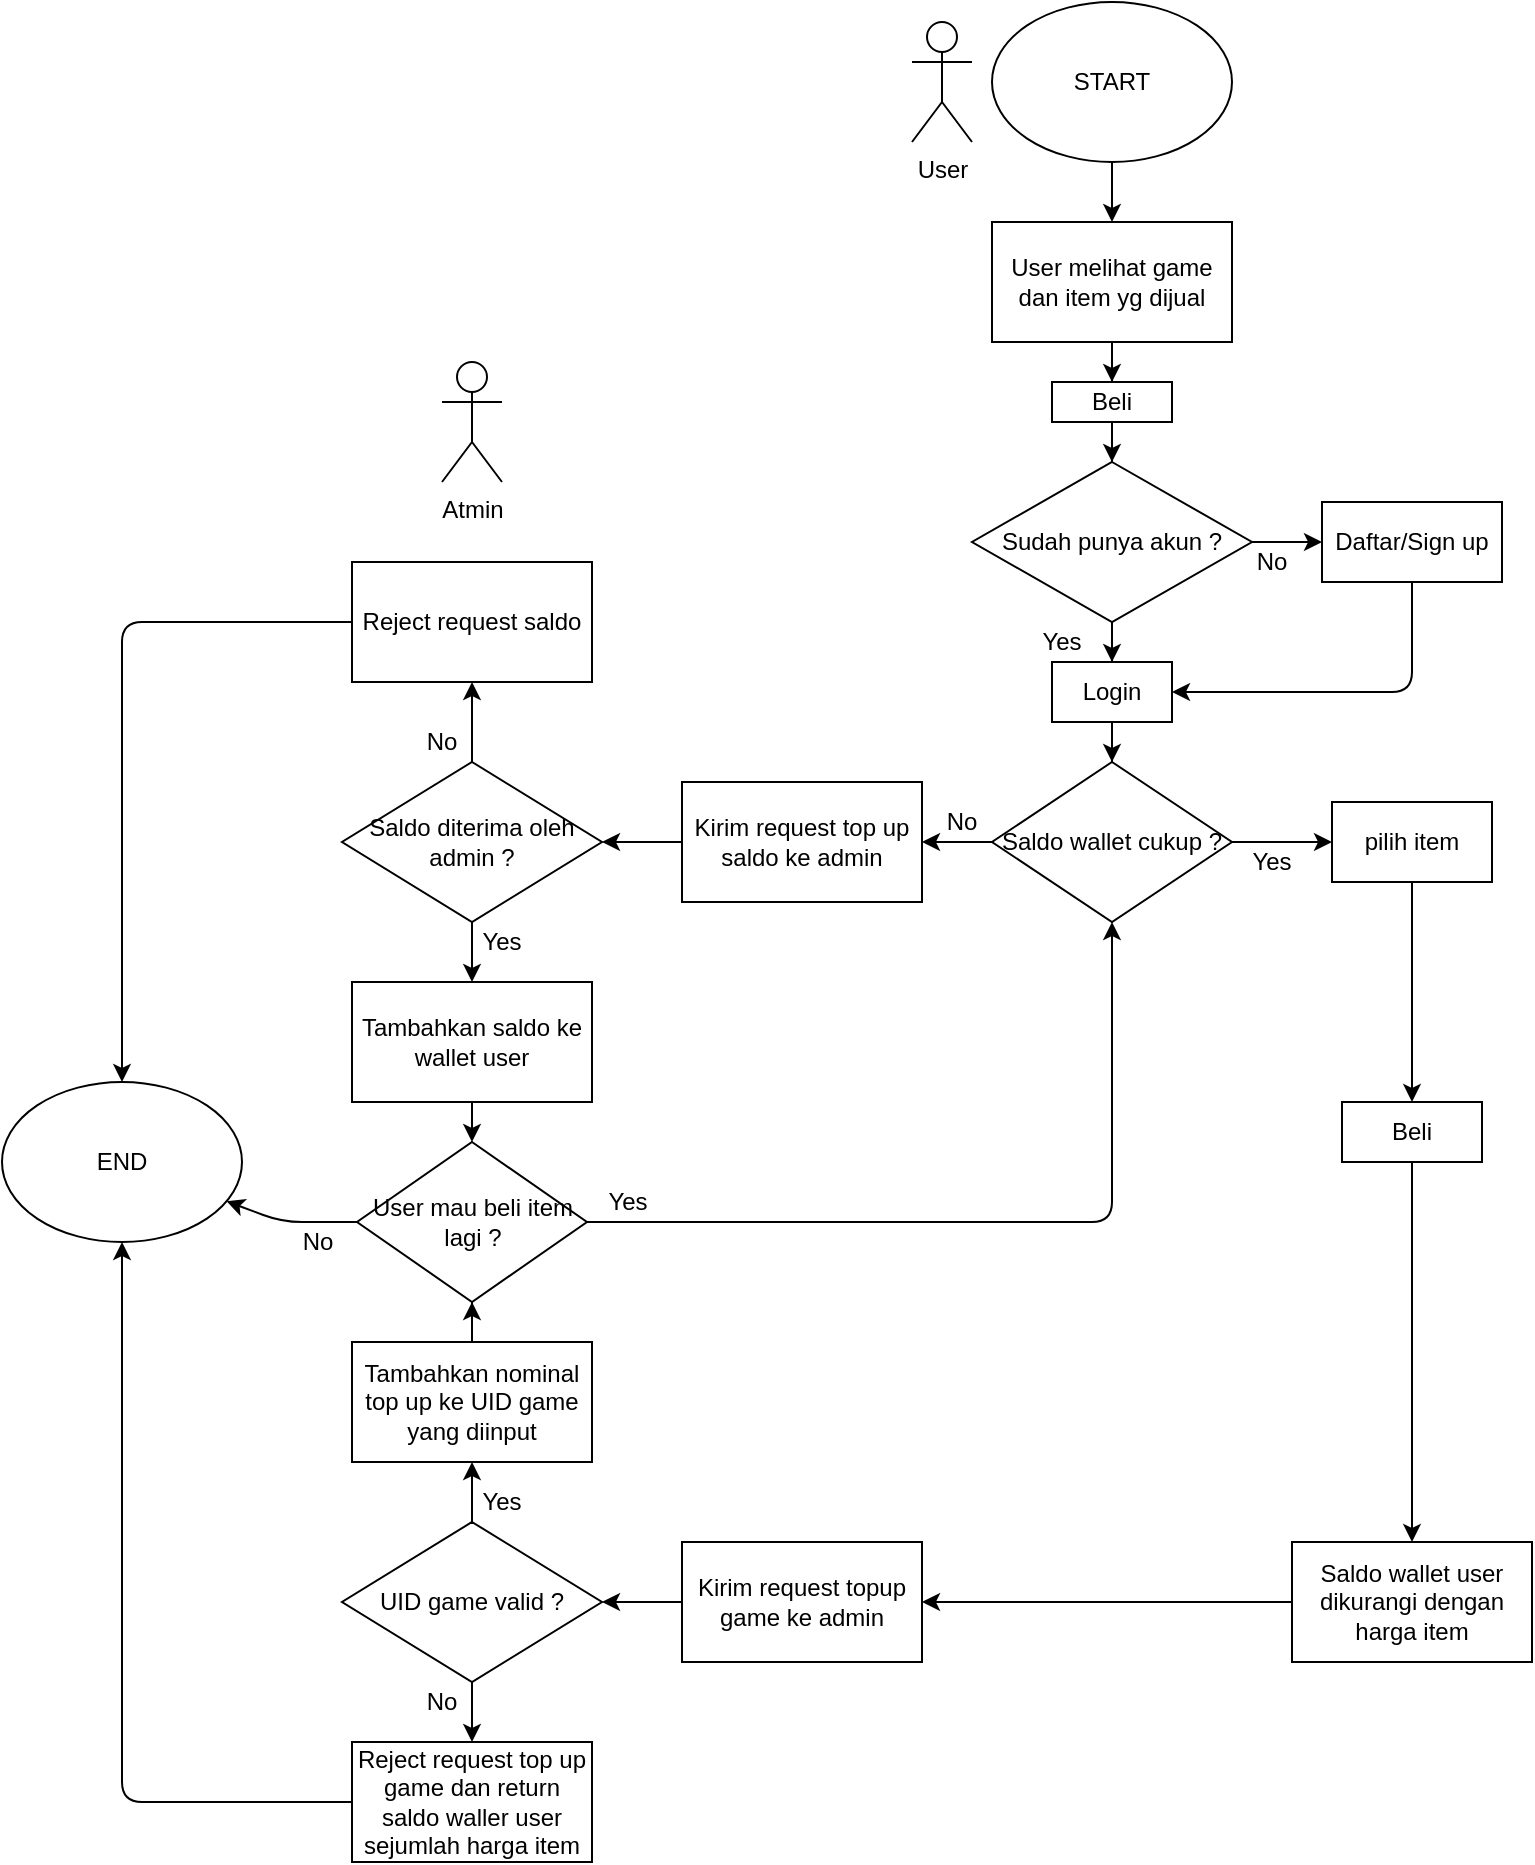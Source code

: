 <mxfile version="13.9.9" type="device"><diagram id="rc_HyCQ8dwLSHdeVHXDw" name="Page-1"><mxGraphModel dx="1205" dy="696" grid="1" gridSize="10" guides="1" tooltips="1" connect="1" arrows="1" fold="1" page="1" pageScale="1" pageWidth="850" pageHeight="1100" math="0" shadow="0"><root><mxCell id="0"/><mxCell id="1" parent="0"/><mxCell id="cB1T-cyA_72qvp2eS_wH-1" value="START" style="ellipse;whiteSpace=wrap;html=1;" vertex="1" parent="1"><mxGeometry x="535" y="20" width="120" height="80" as="geometry"/></mxCell><mxCell id="cB1T-cyA_72qvp2eS_wH-35" value="" style="edgeStyle=orthogonalEdgeStyle;rounded=0;orthogonalLoop=1;jettySize=auto;html=1;" edge="1" parent="1" source="cB1T-cyA_72qvp2eS_wH-2" target="cB1T-cyA_72qvp2eS_wH-4"><mxGeometry relative="1" as="geometry"/></mxCell><mxCell id="cB1T-cyA_72qvp2eS_wH-36" value="" style="edgeStyle=orthogonalEdgeStyle;rounded=0;orthogonalLoop=1;jettySize=auto;html=1;" edge="1" parent="1" source="cB1T-cyA_72qvp2eS_wH-2" target="cB1T-cyA_72qvp2eS_wH-3"><mxGeometry relative="1" as="geometry"/></mxCell><mxCell id="cB1T-cyA_72qvp2eS_wH-2" value="Sudah punya akun ?" style="rhombus;whiteSpace=wrap;html=1;" vertex="1" parent="1"><mxGeometry x="525" y="250" width="140" height="80" as="geometry"/></mxCell><mxCell id="cB1T-cyA_72qvp2eS_wH-3" value="Daftar/Sign up" style="rounded=0;whiteSpace=wrap;html=1;" vertex="1" parent="1"><mxGeometry x="700" y="270" width="90" height="40" as="geometry"/></mxCell><mxCell id="cB1T-cyA_72qvp2eS_wH-37" value="" style="edgeStyle=orthogonalEdgeStyle;rounded=0;orthogonalLoop=1;jettySize=auto;html=1;" edge="1" parent="1" source="cB1T-cyA_72qvp2eS_wH-4" target="cB1T-cyA_72qvp2eS_wH-10"><mxGeometry relative="1" as="geometry"/></mxCell><mxCell id="cB1T-cyA_72qvp2eS_wH-4" value="Login" style="rounded=0;whiteSpace=wrap;html=1;" vertex="1" parent="1"><mxGeometry x="565" y="350" width="60" height="30" as="geometry"/></mxCell><mxCell id="cB1T-cyA_72qvp2eS_wH-33" value="" style="edgeStyle=orthogonalEdgeStyle;rounded=0;orthogonalLoop=1;jettySize=auto;html=1;" edge="1" parent="1" source="cB1T-cyA_72qvp2eS_wH-5" target="cB1T-cyA_72qvp2eS_wH-7"><mxGeometry relative="1" as="geometry"/></mxCell><mxCell id="cB1T-cyA_72qvp2eS_wH-5" value="User melihat game dan item yg dijual" style="rounded=0;whiteSpace=wrap;html=1;" vertex="1" parent="1"><mxGeometry x="535" y="130" width="120" height="60" as="geometry"/></mxCell><mxCell id="cB1T-cyA_72qvp2eS_wH-34" value="" style="edgeStyle=orthogonalEdgeStyle;rounded=0;orthogonalLoop=1;jettySize=auto;html=1;" edge="1" parent="1" source="cB1T-cyA_72qvp2eS_wH-7" target="cB1T-cyA_72qvp2eS_wH-2"><mxGeometry relative="1" as="geometry"/></mxCell><mxCell id="cB1T-cyA_72qvp2eS_wH-7" value="Beli" style="rounded=0;whiteSpace=wrap;html=1;" vertex="1" parent="1"><mxGeometry x="565" y="210" width="60" height="20" as="geometry"/></mxCell><mxCell id="cB1T-cyA_72qvp2eS_wH-9" value="Beli" style="rounded=0;whiteSpace=wrap;html=1;" vertex="1" parent="1"><mxGeometry x="710" y="570" width="70" height="30" as="geometry"/></mxCell><mxCell id="cB1T-cyA_72qvp2eS_wH-38" value="" style="edgeStyle=orthogonalEdgeStyle;rounded=0;orthogonalLoop=1;jettySize=auto;html=1;" edge="1" parent="1" source="cB1T-cyA_72qvp2eS_wH-10" target="cB1T-cyA_72qvp2eS_wH-11"><mxGeometry relative="1" as="geometry"/></mxCell><mxCell id="cB1T-cyA_72qvp2eS_wH-41" value="" style="edgeStyle=orthogonalEdgeStyle;rounded=0;orthogonalLoop=1;jettySize=auto;html=1;" edge="1" parent="1" source="cB1T-cyA_72qvp2eS_wH-10" target="cB1T-cyA_72qvp2eS_wH-15"><mxGeometry relative="1" as="geometry"/></mxCell><mxCell id="cB1T-cyA_72qvp2eS_wH-10" value="Saldo wallet cukup ?" style="rhombus;whiteSpace=wrap;html=1;" vertex="1" parent="1"><mxGeometry x="535" y="400" width="120" height="80" as="geometry"/></mxCell><mxCell id="cB1T-cyA_72qvp2eS_wH-11" value="Kirim request top up saldo ke admin" style="rounded=0;whiteSpace=wrap;html=1;" vertex="1" parent="1"><mxGeometry x="380" y="410" width="120" height="60" as="geometry"/></mxCell><mxCell id="cB1T-cyA_72qvp2eS_wH-12" value="Saldo diterima oleh admin ?" style="rhombus;whiteSpace=wrap;html=1;" vertex="1" parent="1"><mxGeometry x="210" y="400" width="130" height="80" as="geometry"/></mxCell><mxCell id="cB1T-cyA_72qvp2eS_wH-13" value="Tambahkan saldo ke wallet user" style="rounded=0;whiteSpace=wrap;html=1;" vertex="1" parent="1"><mxGeometry x="215" y="510" width="120" height="60" as="geometry"/></mxCell><mxCell id="cB1T-cyA_72qvp2eS_wH-14" value="Reject request saldo" style="rounded=0;whiteSpace=wrap;html=1;" vertex="1" parent="1"><mxGeometry x="215" y="300" width="120" height="60" as="geometry"/></mxCell><mxCell id="cB1T-cyA_72qvp2eS_wH-42" value="" style="edgeStyle=orthogonalEdgeStyle;rounded=0;orthogonalLoop=1;jettySize=auto;html=1;" edge="1" parent="1" source="cB1T-cyA_72qvp2eS_wH-15" target="cB1T-cyA_72qvp2eS_wH-9"><mxGeometry relative="1" as="geometry"/></mxCell><mxCell id="cB1T-cyA_72qvp2eS_wH-15" value="pilih item" style="rounded=0;whiteSpace=wrap;html=1;" vertex="1" parent="1"><mxGeometry x="705" y="420" width="80" height="40" as="geometry"/></mxCell><mxCell id="cB1T-cyA_72qvp2eS_wH-16" value="Saldo wallet user dikurangi dengan harga item" style="rounded=0;whiteSpace=wrap;html=1;" vertex="1" parent="1"><mxGeometry x="685" y="790" width="120" height="60" as="geometry"/></mxCell><mxCell id="cB1T-cyA_72qvp2eS_wH-17" value="Kirim request topup game ke admin" style="rounded=0;whiteSpace=wrap;html=1;" vertex="1" parent="1"><mxGeometry x="380" y="790" width="120" height="60" as="geometry"/></mxCell><mxCell id="cB1T-cyA_72qvp2eS_wH-18" value="UID game valid ?" style="rhombus;whiteSpace=wrap;html=1;" vertex="1" parent="1"><mxGeometry x="210" y="780" width="130" height="80" as="geometry"/></mxCell><mxCell id="cB1T-cyA_72qvp2eS_wH-19" value="Reject request top up game dan return saldo waller user sejumlah harga item" style="rounded=0;whiteSpace=wrap;html=1;" vertex="1" parent="1"><mxGeometry x="215" y="890" width="120" height="60" as="geometry"/></mxCell><mxCell id="cB1T-cyA_72qvp2eS_wH-20" value="END" style="ellipse;whiteSpace=wrap;html=1;" vertex="1" parent="1"><mxGeometry x="40" y="560" width="120" height="80" as="geometry"/></mxCell><mxCell id="cB1T-cyA_72qvp2eS_wH-64" value="" style="edgeStyle=orthogonalEdgeStyle;rounded=0;orthogonalLoop=1;jettySize=auto;html=1;" edge="1" parent="1" source="cB1T-cyA_72qvp2eS_wH-21" target="cB1T-cyA_72qvp2eS_wH-63"><mxGeometry relative="1" as="geometry"/></mxCell><mxCell id="cB1T-cyA_72qvp2eS_wH-21" value="Tambahkan nominal top up ke UID game yang diinput" style="rounded=0;whiteSpace=wrap;html=1;" vertex="1" parent="1"><mxGeometry x="215" y="690" width="120" height="60" as="geometry"/></mxCell><mxCell id="cB1T-cyA_72qvp2eS_wH-22" value="" style="endArrow=classic;html=1;exitX=0;exitY=0.5;exitDx=0;exitDy=0;" edge="1" parent="1" source="cB1T-cyA_72qvp2eS_wH-11" target="cB1T-cyA_72qvp2eS_wH-12"><mxGeometry width="50" height="50" relative="1" as="geometry"><mxPoint x="380" y="490" as="sourcePoint"/><mxPoint x="430" y="440" as="targetPoint"/></mxGeometry></mxCell><mxCell id="cB1T-cyA_72qvp2eS_wH-23" value="" style="endArrow=classic;html=1;exitX=0.5;exitY=1;exitDx=0;exitDy=0;" edge="1" parent="1" source="cB1T-cyA_72qvp2eS_wH-12" target="cB1T-cyA_72qvp2eS_wH-13"><mxGeometry width="50" height="50" relative="1" as="geometry"><mxPoint x="380" y="490" as="sourcePoint"/><mxPoint x="430" y="440" as="targetPoint"/></mxGeometry></mxCell><mxCell id="cB1T-cyA_72qvp2eS_wH-24" value="" style="endArrow=classic;html=1;exitX=0.5;exitY=0;exitDx=0;exitDy=0;entryX=0.5;entryY=1;entryDx=0;entryDy=0;" edge="1" parent="1" source="cB1T-cyA_72qvp2eS_wH-12" target="cB1T-cyA_72qvp2eS_wH-14"><mxGeometry width="50" height="50" relative="1" as="geometry"><mxPoint x="380" y="490" as="sourcePoint"/><mxPoint x="430" y="440" as="targetPoint"/></mxGeometry></mxCell><mxCell id="cB1T-cyA_72qvp2eS_wH-25" value="" style="endArrow=classic;html=1;exitX=0;exitY=0.5;exitDx=0;exitDy=0;entryX=0.5;entryY=0;entryDx=0;entryDy=0;" edge="1" parent="1" source="cB1T-cyA_72qvp2eS_wH-14" target="cB1T-cyA_72qvp2eS_wH-20"><mxGeometry width="50" height="50" relative="1" as="geometry"><mxPoint x="380" y="490" as="sourcePoint"/><mxPoint x="430" y="440" as="targetPoint"/><Array as="points"><mxPoint x="100" y="330"/></Array></mxGeometry></mxCell><mxCell id="cB1T-cyA_72qvp2eS_wH-28" value="" style="endArrow=classic;html=1;exitX=0;exitY=0.5;exitDx=0;exitDy=0;entryX=0.5;entryY=1;entryDx=0;entryDy=0;" edge="1" parent="1" source="cB1T-cyA_72qvp2eS_wH-19" target="cB1T-cyA_72qvp2eS_wH-20"><mxGeometry width="50" height="50" relative="1" as="geometry"><mxPoint x="420" y="610" as="sourcePoint"/><mxPoint x="470" y="560" as="targetPoint"/><Array as="points"><mxPoint x="100" y="920"/></Array></mxGeometry></mxCell><mxCell id="cB1T-cyA_72qvp2eS_wH-29" value="" style="endArrow=classic;html=1;exitX=0.5;exitY=0;exitDx=0;exitDy=0;" edge="1" parent="1" source="cB1T-cyA_72qvp2eS_wH-18" target="cB1T-cyA_72qvp2eS_wH-21"><mxGeometry width="50" height="50" relative="1" as="geometry"><mxPoint x="450" y="660" as="sourcePoint"/><mxPoint x="500" y="610" as="targetPoint"/></mxGeometry></mxCell><mxCell id="cB1T-cyA_72qvp2eS_wH-30" value="" style="endArrow=classic;html=1;exitX=0;exitY=0.5;exitDx=0;exitDy=0;entryX=1;entryY=0.5;entryDx=0;entryDy=0;" edge="1" parent="1" source="cB1T-cyA_72qvp2eS_wH-17" target="cB1T-cyA_72qvp2eS_wH-18"><mxGeometry width="50" height="50" relative="1" as="geometry"><mxPoint x="450" y="740" as="sourcePoint"/><mxPoint x="500" y="690" as="targetPoint"/></mxGeometry></mxCell><mxCell id="cB1T-cyA_72qvp2eS_wH-31" value="" style="endArrow=classic;html=1;exitX=0.5;exitY=1;exitDx=0;exitDy=0;" edge="1" parent="1" source="cB1T-cyA_72qvp2eS_wH-18" target="cB1T-cyA_72qvp2eS_wH-19"><mxGeometry width="50" height="50" relative="1" as="geometry"><mxPoint x="450" y="720" as="sourcePoint"/><mxPoint x="500" y="670" as="targetPoint"/></mxGeometry></mxCell><mxCell id="cB1T-cyA_72qvp2eS_wH-32" value="" style="endArrow=classic;html=1;exitX=0.5;exitY=1;exitDx=0;exitDy=0;" edge="1" parent="1" source="cB1T-cyA_72qvp2eS_wH-1" target="cB1T-cyA_72qvp2eS_wH-5"><mxGeometry width="50" height="50" relative="1" as="geometry"><mxPoint x="450" y="330" as="sourcePoint"/><mxPoint x="500" y="280" as="targetPoint"/></mxGeometry></mxCell><mxCell id="cB1T-cyA_72qvp2eS_wH-40" value="" style="endArrow=classic;html=1;exitX=0.5;exitY=1;exitDx=0;exitDy=0;entryX=1;entryY=0.5;entryDx=0;entryDy=0;" edge="1" parent="1" source="cB1T-cyA_72qvp2eS_wH-3" target="cB1T-cyA_72qvp2eS_wH-4"><mxGeometry width="50" height="50" relative="1" as="geometry"><mxPoint x="300" y="320" as="sourcePoint"/><mxPoint x="350" y="270" as="targetPoint"/><Array as="points"><mxPoint x="745" y="365"/></Array></mxGeometry></mxCell><mxCell id="cB1T-cyA_72qvp2eS_wH-43" value="" style="endArrow=classic;html=1;exitX=0.5;exitY=1;exitDx=0;exitDy=0;" edge="1" parent="1" source="cB1T-cyA_72qvp2eS_wH-9" target="cB1T-cyA_72qvp2eS_wH-16"><mxGeometry width="50" height="50" relative="1" as="geometry"><mxPoint x="300" y="510" as="sourcePoint"/><mxPoint x="350" y="460" as="targetPoint"/></mxGeometry></mxCell><mxCell id="cB1T-cyA_72qvp2eS_wH-44" value="" style="endArrow=classic;html=1;exitX=0;exitY=0.5;exitDx=0;exitDy=0;entryX=1;entryY=0.5;entryDx=0;entryDy=0;" edge="1" parent="1" source="cB1T-cyA_72qvp2eS_wH-16" target="cB1T-cyA_72qvp2eS_wH-17"><mxGeometry width="50" height="50" relative="1" as="geometry"><mxPoint x="300" y="590" as="sourcePoint"/><mxPoint x="350" y="540" as="targetPoint"/></mxGeometry></mxCell><mxCell id="cB1T-cyA_72qvp2eS_wH-45" value="Yes" style="text;html=1;strokeColor=none;fillColor=none;align=center;verticalAlign=middle;whiteSpace=wrap;rounded=0;" vertex="1" parent="1"><mxGeometry x="270" y="480" width="40" height="20" as="geometry"/></mxCell><mxCell id="cB1T-cyA_72qvp2eS_wH-46" value="Yes" style="text;html=1;strokeColor=none;fillColor=none;align=center;verticalAlign=middle;whiteSpace=wrap;rounded=0;" vertex="1" parent="1"><mxGeometry x="550" y="330" width="40" height="20" as="geometry"/></mxCell><mxCell id="cB1T-cyA_72qvp2eS_wH-47" value="Yes" style="text;html=1;strokeColor=none;fillColor=none;align=center;verticalAlign=middle;whiteSpace=wrap;rounded=0;" vertex="1" parent="1"><mxGeometry x="270" y="760" width="40" height="20" as="geometry"/></mxCell><mxCell id="cB1T-cyA_72qvp2eS_wH-48" value="Yes" style="text;html=1;strokeColor=none;fillColor=none;align=center;verticalAlign=middle;whiteSpace=wrap;rounded=0;" vertex="1" parent="1"><mxGeometry x="655" y="440" width="40" height="20" as="geometry"/></mxCell><mxCell id="cB1T-cyA_72qvp2eS_wH-49" value="No" style="text;html=1;strokeColor=none;fillColor=none;align=center;verticalAlign=middle;whiteSpace=wrap;rounded=0;" vertex="1" parent="1"><mxGeometry x="240" y="380" width="40" height="20" as="geometry"/></mxCell><mxCell id="cB1T-cyA_72qvp2eS_wH-50" value="No" style="text;html=1;strokeColor=none;fillColor=none;align=center;verticalAlign=middle;whiteSpace=wrap;rounded=0;" vertex="1" parent="1"><mxGeometry x="500" y="420" width="40" height="20" as="geometry"/></mxCell><mxCell id="cB1T-cyA_72qvp2eS_wH-51" value="No" style="text;html=1;strokeColor=none;fillColor=none;align=center;verticalAlign=middle;whiteSpace=wrap;rounded=0;" vertex="1" parent="1"><mxGeometry x="655" y="290" width="40" height="20" as="geometry"/></mxCell><mxCell id="cB1T-cyA_72qvp2eS_wH-52" value="No" style="text;html=1;strokeColor=none;fillColor=none;align=center;verticalAlign=middle;whiteSpace=wrap;rounded=0;" vertex="1" parent="1"><mxGeometry x="240" y="860" width="40" height="20" as="geometry"/></mxCell><mxCell id="cB1T-cyA_72qvp2eS_wH-56" value="Atmin" style="shape=umlActor;verticalLabelPosition=bottom;verticalAlign=top;html=1;outlineConnect=0;" vertex="1" parent="1"><mxGeometry x="260" y="200" width="30" height="60" as="geometry"/></mxCell><mxCell id="cB1T-cyA_72qvp2eS_wH-57" value="User" style="shape=umlActor;verticalLabelPosition=bottom;verticalAlign=top;html=1;outlineConnect=0;" vertex="1" parent="1"><mxGeometry x="495" y="30" width="30" height="60" as="geometry"/></mxCell><mxCell id="cB1T-cyA_72qvp2eS_wH-63" value="User mau beli item lagi ?" style="rhombus;whiteSpace=wrap;html=1;" vertex="1" parent="1"><mxGeometry x="217.5" y="590" width="115" height="80" as="geometry"/></mxCell><mxCell id="cB1T-cyA_72qvp2eS_wH-65" value="Yes" style="text;html=1;strokeColor=none;fillColor=none;align=center;verticalAlign=middle;whiteSpace=wrap;rounded=0;" vertex="1" parent="1"><mxGeometry x="332.5" y="610" width="40" height="20" as="geometry"/></mxCell><mxCell id="cB1T-cyA_72qvp2eS_wH-66" value="No" style="text;html=1;strokeColor=none;fillColor=none;align=center;verticalAlign=middle;whiteSpace=wrap;rounded=0;" vertex="1" parent="1"><mxGeometry x="177.5" y="630" width="40" height="20" as="geometry"/></mxCell><mxCell id="cB1T-cyA_72qvp2eS_wH-67" value="" style="endArrow=classic;html=1;exitX=0;exitY=0.5;exitDx=0;exitDy=0;" edge="1" parent="1" source="cB1T-cyA_72qvp2eS_wH-63" target="cB1T-cyA_72qvp2eS_wH-20"><mxGeometry width="50" height="50" relative="1" as="geometry"><mxPoint x="220" y="740" as="sourcePoint"/><mxPoint x="270" y="690" as="targetPoint"/><Array as="points"><mxPoint x="180" y="630"/></Array></mxGeometry></mxCell><mxCell id="cB1T-cyA_72qvp2eS_wH-68" value="" style="endArrow=classic;html=1;exitX=1;exitY=0.5;exitDx=0;exitDy=0;entryX=0.5;entryY=1;entryDx=0;entryDy=0;" edge="1" parent="1" source="cB1T-cyA_72qvp2eS_wH-63" target="cB1T-cyA_72qvp2eS_wH-10"><mxGeometry width="50" height="50" relative="1" as="geometry"><mxPoint x="370" y="570" as="sourcePoint"/><mxPoint x="420" y="520" as="targetPoint"/><Array as="points"><mxPoint x="595" y="630"/></Array></mxGeometry></mxCell><mxCell id="cB1T-cyA_72qvp2eS_wH-69" value="" style="endArrow=classic;html=1;exitX=0.5;exitY=1;exitDx=0;exitDy=0;" edge="1" parent="1" source="cB1T-cyA_72qvp2eS_wH-13" target="cB1T-cyA_72qvp2eS_wH-63"><mxGeometry width="50" height="50" relative="1" as="geometry"><mxPoint x="400" y="560" as="sourcePoint"/><mxPoint x="450" y="510" as="targetPoint"/></mxGeometry></mxCell></root></mxGraphModel></diagram></mxfile>